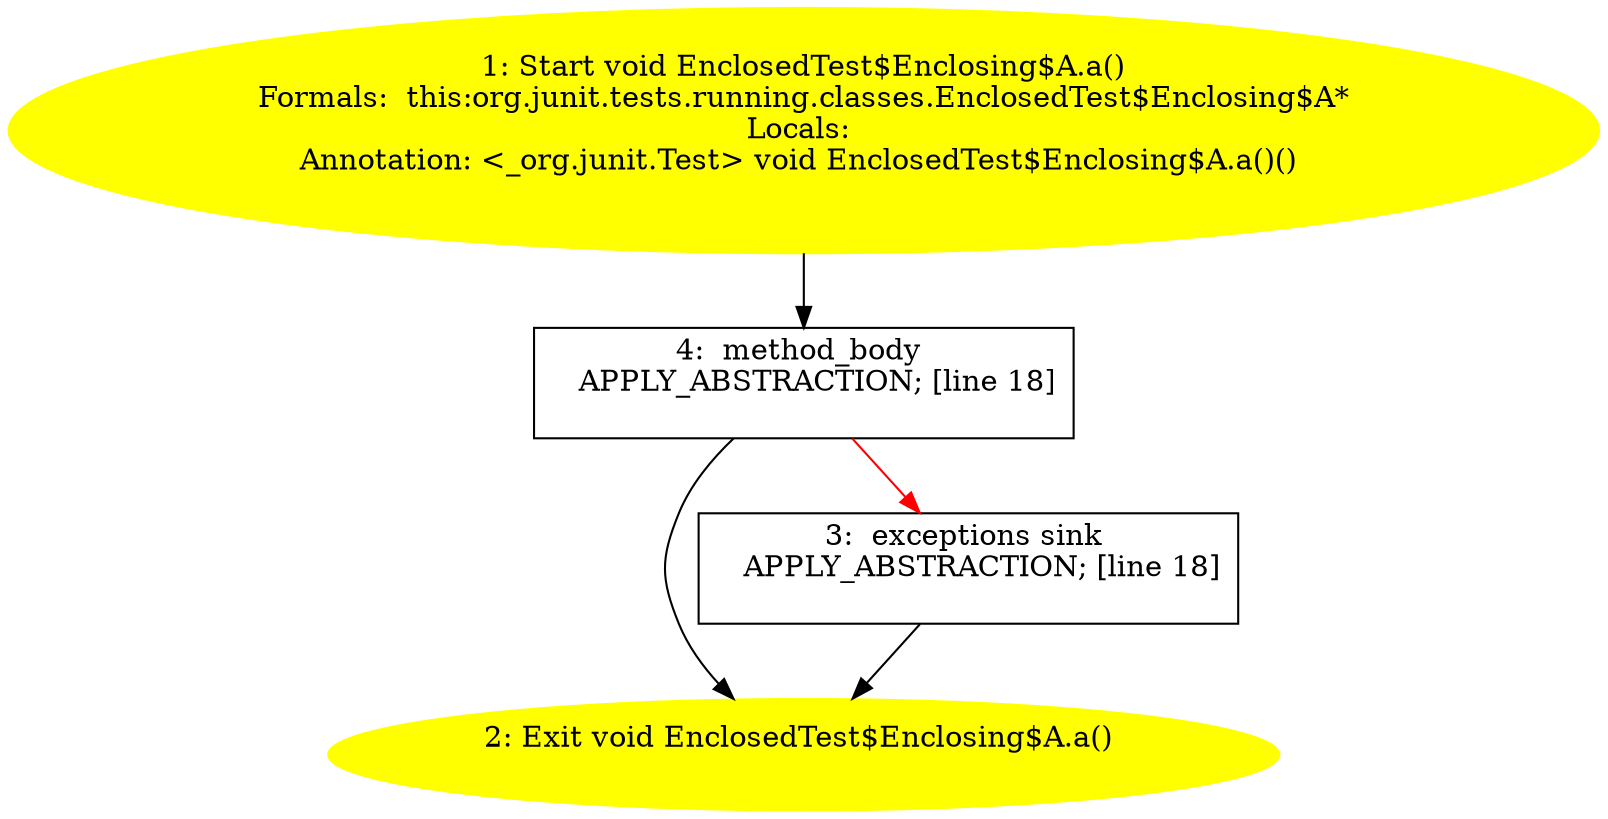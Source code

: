 /* @generated */
digraph cfg {
"org.junit.tests.running.classes.EnclosedTest$Enclosing$A.a():void.83fdced455c76f75031dec7d7efdba5e_1" [label="1: Start void EnclosedTest$Enclosing$A.a()\nFormals:  this:org.junit.tests.running.classes.EnclosedTest$Enclosing$A*\nLocals: \nAnnotation: <_org.junit.Test> void EnclosedTest$Enclosing$A.a()() \n  " color=yellow style=filled]
	

	 "org.junit.tests.running.classes.EnclosedTest$Enclosing$A.a():void.83fdced455c76f75031dec7d7efdba5e_1" -> "org.junit.tests.running.classes.EnclosedTest$Enclosing$A.a():void.83fdced455c76f75031dec7d7efdba5e_4" ;
"org.junit.tests.running.classes.EnclosedTest$Enclosing$A.a():void.83fdced455c76f75031dec7d7efdba5e_2" [label="2: Exit void EnclosedTest$Enclosing$A.a() \n  " color=yellow style=filled]
	

"org.junit.tests.running.classes.EnclosedTest$Enclosing$A.a():void.83fdced455c76f75031dec7d7efdba5e_3" [label="3:  exceptions sink \n   APPLY_ABSTRACTION; [line 18]\n " shape="box"]
	

	 "org.junit.tests.running.classes.EnclosedTest$Enclosing$A.a():void.83fdced455c76f75031dec7d7efdba5e_3" -> "org.junit.tests.running.classes.EnclosedTest$Enclosing$A.a():void.83fdced455c76f75031dec7d7efdba5e_2" ;
"org.junit.tests.running.classes.EnclosedTest$Enclosing$A.a():void.83fdced455c76f75031dec7d7efdba5e_4" [label="4:  method_body \n   APPLY_ABSTRACTION; [line 18]\n " shape="box"]
	

	 "org.junit.tests.running.classes.EnclosedTest$Enclosing$A.a():void.83fdced455c76f75031dec7d7efdba5e_4" -> "org.junit.tests.running.classes.EnclosedTest$Enclosing$A.a():void.83fdced455c76f75031dec7d7efdba5e_2" ;
	 "org.junit.tests.running.classes.EnclosedTest$Enclosing$A.a():void.83fdced455c76f75031dec7d7efdba5e_4" -> "org.junit.tests.running.classes.EnclosedTest$Enclosing$A.a():void.83fdced455c76f75031dec7d7efdba5e_3" [color="red" ];
}
